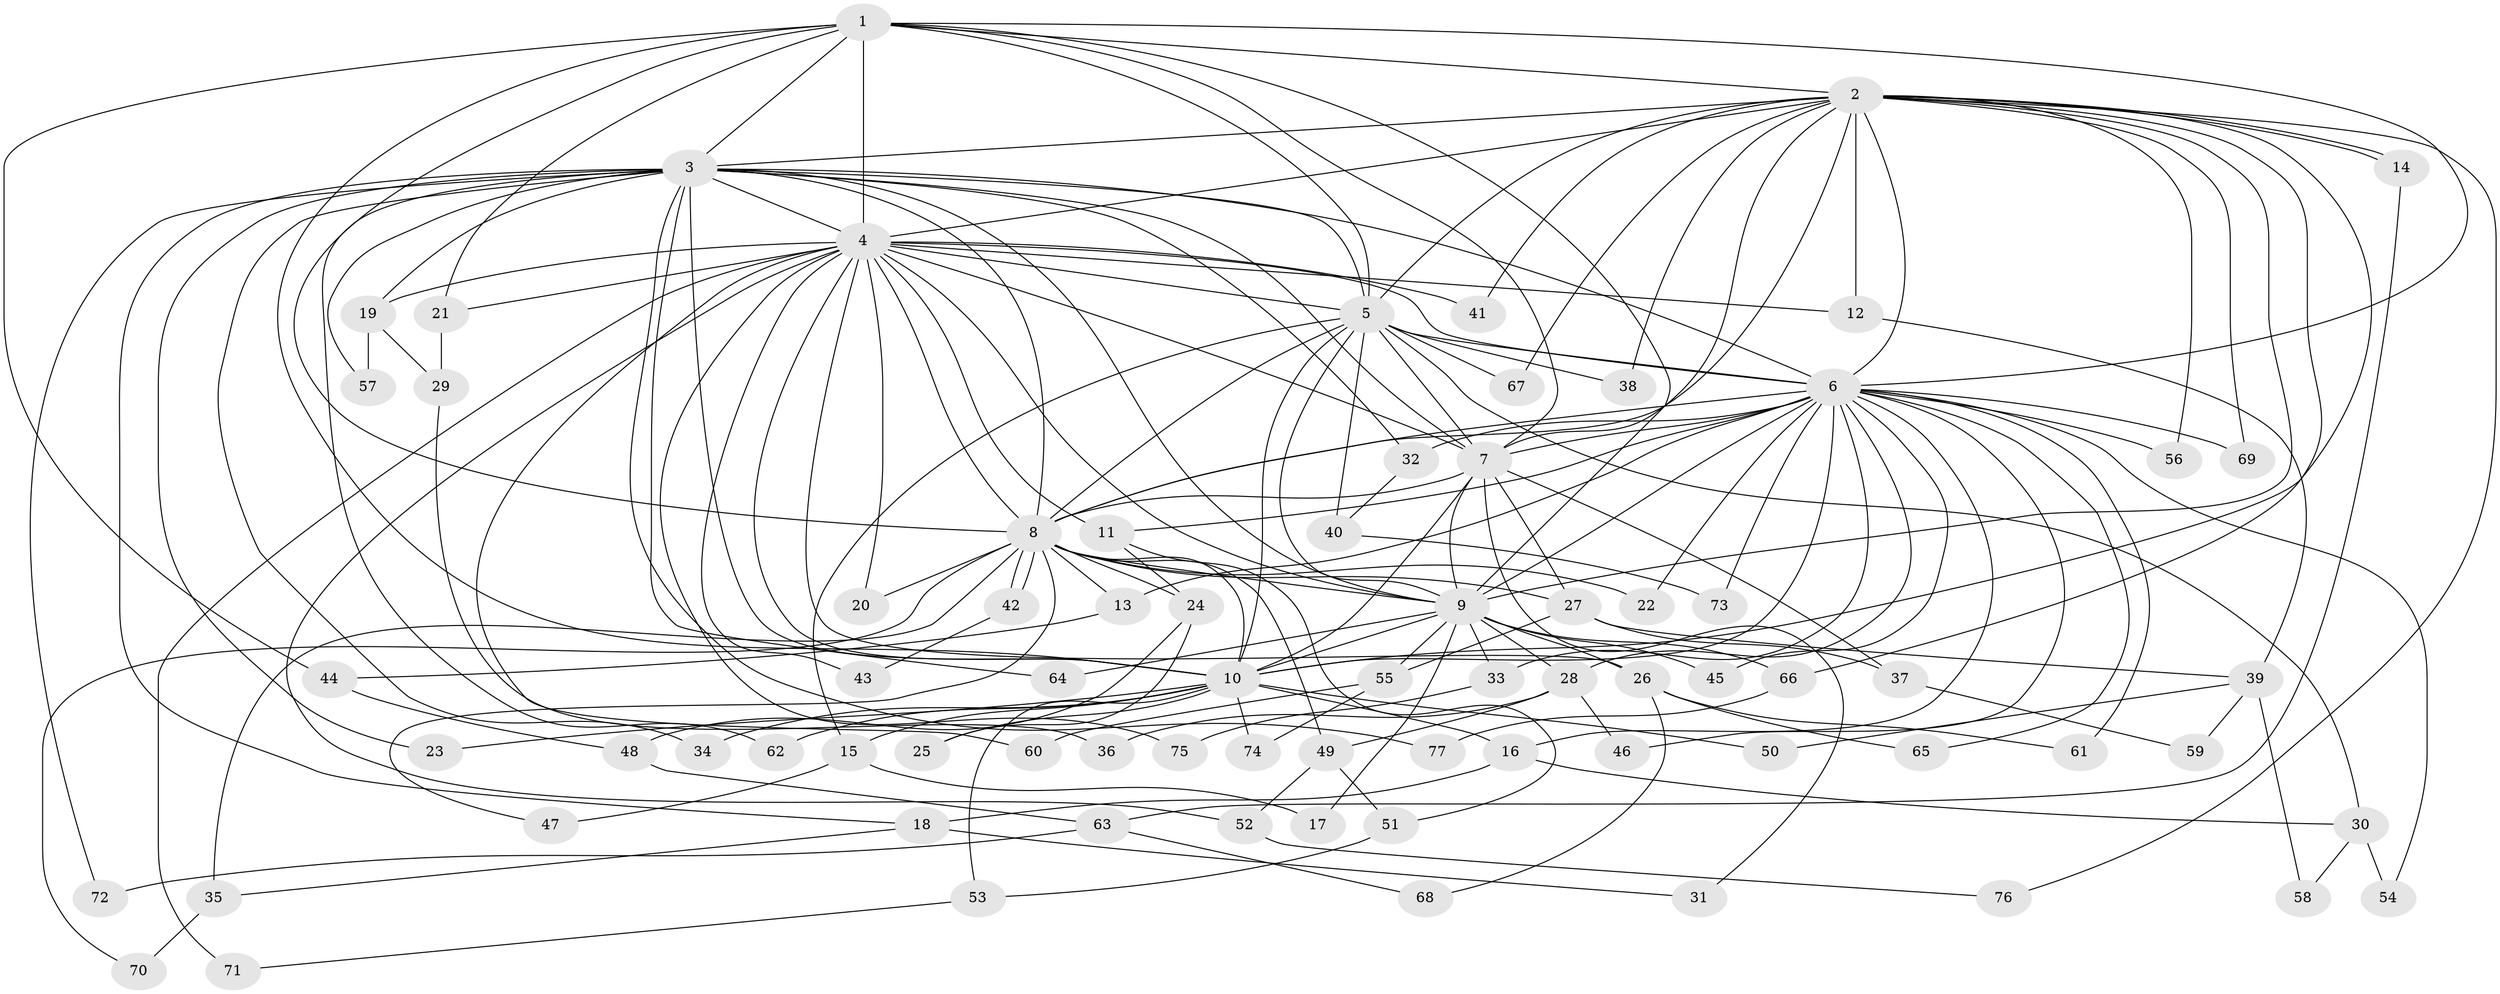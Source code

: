 // coarse degree distribution, {17: 0.041666666666666664, 18: 0.020833333333333332, 4: 0.20833333333333334, 15: 0.020833333333333332, 3: 0.20833333333333334, 2: 0.3333333333333333, 5: 0.08333333333333333, 11: 0.020833333333333332, 13: 0.041666666666666664, 20: 0.020833333333333332}
// Generated by graph-tools (version 1.1) at 2025/36/03/04/25 23:36:33]
// undirected, 77 vertices, 179 edges
graph export_dot {
  node [color=gray90,style=filled];
  1;
  2;
  3;
  4;
  5;
  6;
  7;
  8;
  9;
  10;
  11;
  12;
  13;
  14;
  15;
  16;
  17;
  18;
  19;
  20;
  21;
  22;
  23;
  24;
  25;
  26;
  27;
  28;
  29;
  30;
  31;
  32;
  33;
  34;
  35;
  36;
  37;
  38;
  39;
  40;
  41;
  42;
  43;
  44;
  45;
  46;
  47;
  48;
  49;
  50;
  51;
  52;
  53;
  54;
  55;
  56;
  57;
  58;
  59;
  60;
  61;
  62;
  63;
  64;
  65;
  66;
  67;
  68;
  69;
  70;
  71;
  72;
  73;
  74;
  75;
  76;
  77;
  1 -- 2;
  1 -- 3;
  1 -- 4;
  1 -- 5;
  1 -- 6;
  1 -- 7;
  1 -- 8;
  1 -- 9;
  1 -- 10;
  1 -- 21;
  1 -- 44;
  2 -- 3;
  2 -- 4;
  2 -- 5;
  2 -- 6;
  2 -- 7;
  2 -- 8;
  2 -- 9;
  2 -- 10;
  2 -- 12;
  2 -- 14;
  2 -- 14;
  2 -- 38;
  2 -- 41;
  2 -- 56;
  2 -- 66;
  2 -- 67;
  2 -- 69;
  2 -- 76;
  3 -- 4;
  3 -- 5;
  3 -- 6;
  3 -- 7;
  3 -- 8;
  3 -- 9;
  3 -- 10;
  3 -- 18;
  3 -- 19;
  3 -- 23;
  3 -- 32;
  3 -- 34;
  3 -- 57;
  3 -- 62;
  3 -- 64;
  3 -- 72;
  3 -- 77;
  4 -- 5;
  4 -- 6;
  4 -- 7;
  4 -- 8;
  4 -- 9;
  4 -- 10;
  4 -- 11;
  4 -- 12;
  4 -- 19;
  4 -- 20;
  4 -- 21;
  4 -- 26;
  4 -- 41;
  4 -- 43;
  4 -- 52;
  4 -- 60;
  4 -- 71;
  4 -- 75;
  5 -- 6;
  5 -- 7;
  5 -- 8;
  5 -- 9;
  5 -- 10;
  5 -- 15;
  5 -- 30;
  5 -- 38;
  5 -- 40;
  5 -- 67;
  6 -- 7;
  6 -- 8;
  6 -- 9;
  6 -- 10;
  6 -- 11;
  6 -- 13;
  6 -- 16;
  6 -- 22;
  6 -- 28;
  6 -- 32;
  6 -- 33;
  6 -- 45;
  6 -- 46;
  6 -- 54;
  6 -- 56;
  6 -- 61;
  6 -- 65;
  6 -- 69;
  6 -- 73;
  7 -- 8;
  7 -- 9;
  7 -- 10;
  7 -- 27;
  7 -- 31;
  7 -- 37;
  8 -- 9;
  8 -- 10;
  8 -- 13;
  8 -- 20;
  8 -- 22;
  8 -- 24;
  8 -- 27;
  8 -- 35;
  8 -- 42;
  8 -- 42;
  8 -- 47;
  8 -- 49;
  8 -- 70;
  9 -- 10;
  9 -- 17;
  9 -- 26;
  9 -- 28;
  9 -- 33;
  9 -- 45;
  9 -- 55;
  9 -- 64;
  9 -- 66;
  10 -- 15;
  10 -- 16;
  10 -- 23;
  10 -- 25;
  10 -- 34;
  10 -- 50;
  10 -- 53;
  10 -- 62;
  10 -- 74;
  11 -- 24;
  11 -- 51;
  12 -- 39;
  13 -- 44;
  14 -- 63;
  15 -- 17;
  15 -- 47;
  16 -- 18;
  16 -- 30;
  18 -- 31;
  18 -- 35;
  19 -- 29;
  19 -- 57;
  21 -- 29;
  24 -- 25;
  24 -- 48;
  26 -- 61;
  26 -- 65;
  26 -- 68;
  27 -- 37;
  27 -- 39;
  27 -- 55;
  28 -- 36;
  28 -- 46;
  28 -- 49;
  29 -- 36;
  30 -- 54;
  30 -- 58;
  32 -- 40;
  33 -- 75;
  35 -- 70;
  37 -- 59;
  39 -- 50;
  39 -- 58;
  39 -- 59;
  40 -- 73;
  42 -- 43;
  44 -- 48;
  48 -- 63;
  49 -- 51;
  49 -- 52;
  51 -- 53;
  52 -- 76;
  53 -- 71;
  55 -- 60;
  55 -- 74;
  63 -- 68;
  63 -- 72;
  66 -- 77;
}
